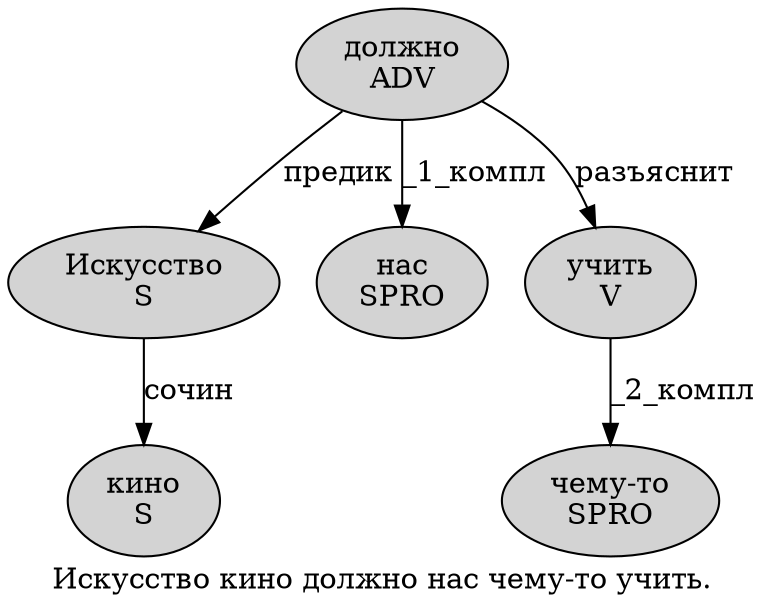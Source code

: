 digraph SENTENCE_627 {
	graph [label="Искусство кино должно нас чему-то учить."]
	node [style=filled]
		0 [label="Искусство
S" color="" fillcolor=lightgray penwidth=1 shape=ellipse]
		1 [label="кино
S" color="" fillcolor=lightgray penwidth=1 shape=ellipse]
		2 [label="должно
ADV" color="" fillcolor=lightgray penwidth=1 shape=ellipse]
		3 [label="нас
SPRO" color="" fillcolor=lightgray penwidth=1 shape=ellipse]
		4 [label="чему-то
SPRO" color="" fillcolor=lightgray penwidth=1 shape=ellipse]
		5 [label="учить
V" color="" fillcolor=lightgray penwidth=1 shape=ellipse]
			5 -> 4 [label="_2_компл"]
			0 -> 1 [label="сочин"]
			2 -> 0 [label="предик"]
			2 -> 3 [label="_1_компл"]
			2 -> 5 [label="разъяснит"]
}